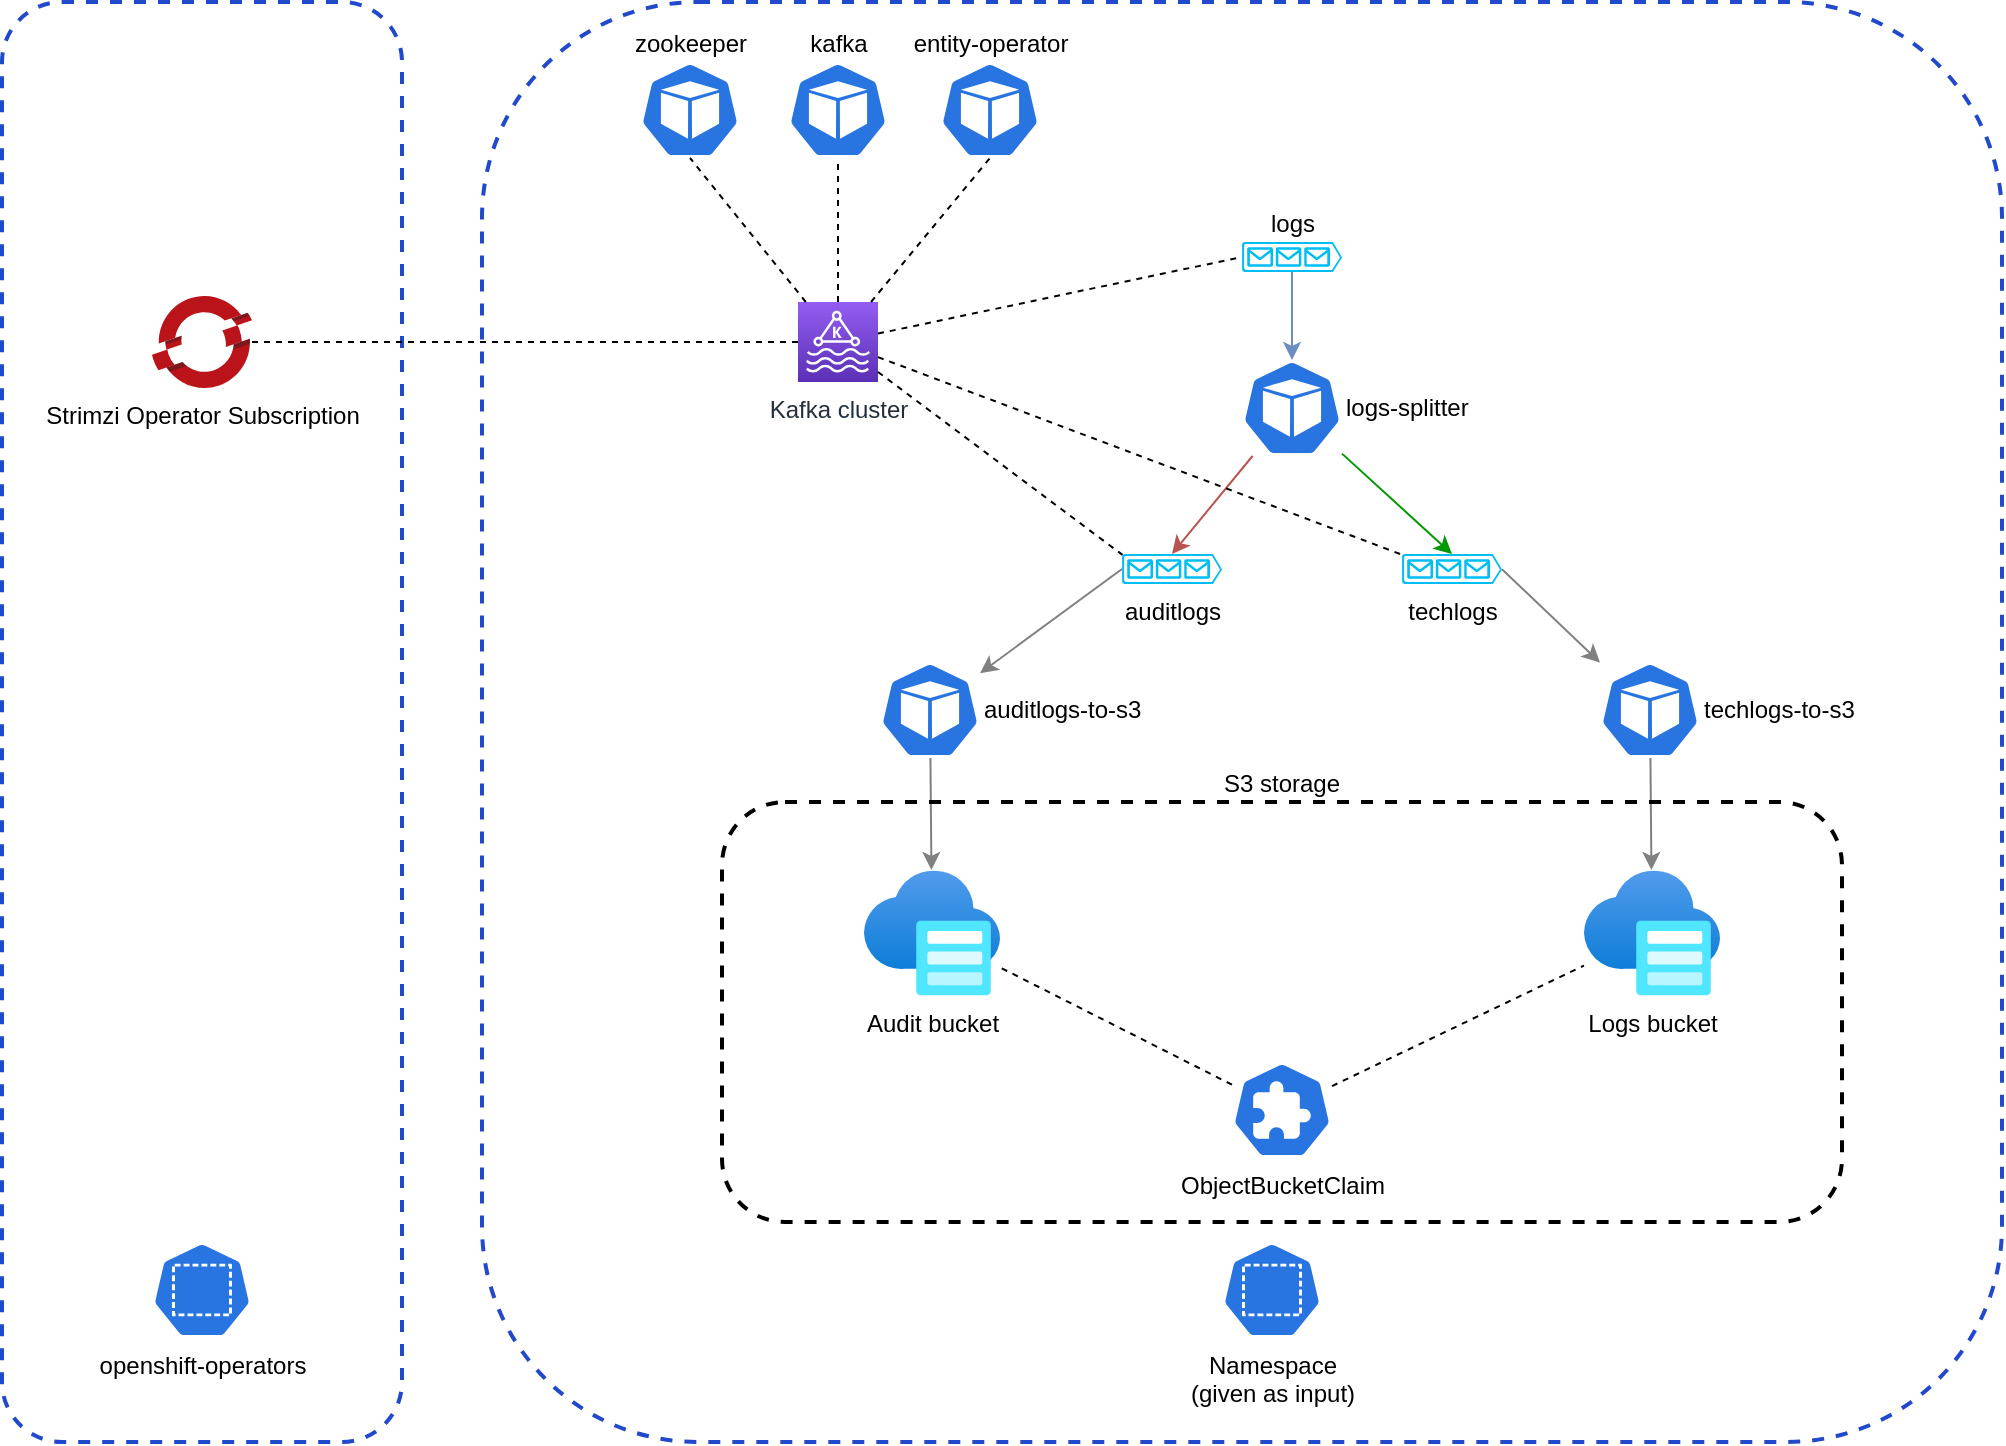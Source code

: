 <mxfile>
    <diagram id="rcchfGlQ937ymCjMm946" name="workflow">
        <mxGraphModel dx="1445" dy="1071" grid="1" gridSize="10" guides="1" tooltips="1" connect="1" arrows="1" fold="1" page="1" pageScale="1" pageWidth="1600" pageHeight="900" math="0" shadow="0">
            <root>
                <mxCell id="0"/>
                <mxCell id="1" parent="0"/>
                <mxCell id="j3koe2UHeWF3plf01AAe-3" value="logs" style="verticalLabelPosition=top;html=1;verticalAlign=bottom;align=center;strokeColor=none;fillColor=#00BEF2;shape=mxgraph.azure.queue_generic;pointerEvents=1;labelPosition=center;" parent="1" vertex="1">
                    <mxGeometry x="860" y="1000" width="50" height="15" as="geometry"/>
                </mxCell>
                <mxCell id="j3koe2UHeWF3plf01AAe-4" value="auditlogs" style="verticalLabelPosition=bottom;html=1;verticalAlign=top;align=center;strokeColor=none;fillColor=#00BEF2;shape=mxgraph.azure.queue_generic;pointerEvents=1;" parent="1" vertex="1">
                    <mxGeometry x="800" y="1156" width="50" height="15" as="geometry"/>
                </mxCell>
                <mxCell id="j3koe2UHeWF3plf01AAe-8" value="Audit bucket" style="aspect=fixed;html=1;points=[];align=center;image;fontSize=12;image=img/lib/azure2/storage/Azure_HCP_Cache.svg;hachureGap=4;pointerEvents=0;dashed=1;strokeColor=#66CC00;strokeWidth=2;fillColor=none;" parent="1" vertex="1">
                    <mxGeometry x="671" y="1314" width="68" height="63" as="geometry"/>
                </mxCell>
                <mxCell id="j3koe2UHeWF3plf01AAe-9" value="Logs bucket" style="aspect=fixed;html=1;points=[];align=center;image;fontSize=12;image=img/lib/azure2/storage/Azure_HCP_Cache.svg;hachureGap=4;pointerEvents=0;dashed=1;strokeColor=#66CC00;strokeWidth=2;fillColor=none;" parent="1" vertex="1">
                    <mxGeometry x="1031" y="1314" width="68" height="63" as="geometry"/>
                </mxCell>
                <mxCell id="j3koe2UHeWF3plf01AAe-40" value="logs-splitter" style="sketch=0;html=1;dashed=0;whitespace=wrap;fillColor=#2875E2;strokeColor=#ffffff;points=[[0.005,0.63,0],[0.1,0.2,0],[0.9,0.2,0],[0.5,0,0],[0.995,0.63,0],[0.72,0.99,0],[0.5,1,0],[0.28,0.99,0]];shape=mxgraph.kubernetes.icon;prIcon=pod;labelPosition=right;verticalLabelPosition=middle;align=left;verticalAlign=middle;horizontal=1;" parent="1" vertex="1">
                    <mxGeometry x="860" y="1059" width="50" height="48" as="geometry"/>
                </mxCell>
                <mxCell id="j3koe2UHeWF3plf01AAe-41" value="" style="endArrow=classic;html=1;rounded=0;strokeColor=#6c8ebf;exitX=0.5;exitY=1;exitDx=0;exitDy=0;exitPerimeter=0;fillColor=#dae8fc;" parent="1" source="j3koe2UHeWF3plf01AAe-3" target="j3koe2UHeWF3plf01AAe-40" edge="1">
                    <mxGeometry width="50" height="50" relative="1" as="geometry">
                        <mxPoint x="600" y="1116" as="sourcePoint"/>
                        <mxPoint x="820" y="1116.0" as="targetPoint"/>
                    </mxGeometry>
                </mxCell>
                <mxCell id="j3koe2UHeWF3plf01AAe-51" value="techlogs" style="verticalLabelPosition=bottom;html=1;verticalAlign=top;align=center;strokeColor=none;fillColor=#00BEF2;shape=mxgraph.azure.queue_generic;pointerEvents=1;" parent="1" vertex="1">
                    <mxGeometry x="940" y="1156" width="50" height="15" as="geometry"/>
                </mxCell>
                <mxCell id="j3koe2UHeWF3plf01AAe-52" value="" style="endArrow=classic;html=1;rounded=0;strokeColor=#B85450;entryX=0.5;entryY=0;entryDx=0;entryDy=0;entryPerimeter=0;" parent="1" source="j3koe2UHeWF3plf01AAe-40" target="j3koe2UHeWF3plf01AAe-4" edge="1">
                    <mxGeometry width="50" height="50" relative="1" as="geometry">
                        <mxPoint x="720" y="1026" as="sourcePoint"/>
                        <mxPoint x="770" y="976" as="targetPoint"/>
                    </mxGeometry>
                </mxCell>
                <mxCell id="j3koe2UHeWF3plf01AAe-53" value="" style="endArrow=classic;html=1;rounded=0;strokeColor=#009900;entryX=0.5;entryY=0;entryDx=0;entryDy=0;entryPerimeter=0;" parent="1" source="j3koe2UHeWF3plf01AAe-40" target="j3koe2UHeWF3plf01AAe-51" edge="1">
                    <mxGeometry width="50" height="50" relative="1" as="geometry">
                        <mxPoint x="910" y="1002.79" as="sourcePoint"/>
                        <mxPoint x="980" y="1002.679" as="targetPoint"/>
                    </mxGeometry>
                </mxCell>
                <mxCell id="j3koe2UHeWF3plf01AAe-61" value="auditlogs-to-s3" style="sketch=0;html=1;dashed=0;whitespace=wrap;fillColor=#2875E2;strokeColor=#ffffff;points=[[0.005,0.63,0],[0.1,0.2,0],[0.9,0.2,0],[0.5,0,0],[0.995,0.63,0],[0.72,0.99,0],[0.5,1,0],[0.28,0.99,0]];shape=mxgraph.kubernetes.icon;prIcon=pod;labelPosition=right;verticalLabelPosition=middle;align=left;verticalAlign=middle;horizontal=1;" parent="1" vertex="1">
                    <mxGeometry x="679" y="1210" width="50" height="48" as="geometry"/>
                </mxCell>
                <mxCell id="j3koe2UHeWF3plf01AAe-62" value="" style="endArrow=classic;html=1;rounded=0;strokeColor=#808080;" parent="1" source="j3koe2UHeWF3plf01AAe-61" target="j3koe2UHeWF3plf01AAe-8" edge="1">
                    <mxGeometry width="50" height="50" relative="1" as="geometry">
                        <mxPoint x="390" y="1160" as="sourcePoint"/>
                        <mxPoint x="440" y="1110" as="targetPoint"/>
                    </mxGeometry>
                </mxCell>
                <mxCell id="j3koe2UHeWF3plf01AAe-63" value="" style="endArrow=classic;html=1;rounded=0;strokeColor=#808080;exitX=0;exitY=0.5;exitDx=0;exitDy=0;exitPerimeter=0;" parent="1" source="j3koe2UHeWF3plf01AAe-4" target="j3koe2UHeWF3plf01AAe-61" edge="1">
                    <mxGeometry width="50" height="50" relative="1" as="geometry">
                        <mxPoint x="450" y="1030" as="sourcePoint"/>
                        <mxPoint x="500" y="980" as="targetPoint"/>
                    </mxGeometry>
                </mxCell>
                <mxCell id="j3koe2UHeWF3plf01AAe-64" value="techlogs-to-s3" style="sketch=0;html=1;dashed=0;whitespace=wrap;fillColor=#2875E2;strokeColor=#ffffff;points=[[0.005,0.63,0],[0.1,0.2,0],[0.9,0.2,0],[0.5,0,0],[0.995,0.63,0],[0.72,0.99,0],[0.5,1,0],[0.28,0.99,0]];shape=mxgraph.kubernetes.icon;prIcon=pod;labelPosition=right;verticalLabelPosition=middle;align=left;verticalAlign=middle;horizontal=1;" parent="1" vertex="1">
                    <mxGeometry x="1039" y="1210" width="50" height="48" as="geometry"/>
                </mxCell>
                <mxCell id="j3koe2UHeWF3plf01AAe-65" value="" style="endArrow=classic;html=1;rounded=0;strokeColor=#808080;" parent="1" source="j3koe2UHeWF3plf01AAe-64" target="j3koe2UHeWF3plf01AAe-9" edge="1">
                    <mxGeometry width="50" height="50" relative="1" as="geometry">
                        <mxPoint x="1373" y="1220" as="sourcePoint"/>
                        <mxPoint x="1423" y="1170" as="targetPoint"/>
                    </mxGeometry>
                </mxCell>
                <mxCell id="j3koe2UHeWF3plf01AAe-66" value="" style="endArrow=classic;html=1;rounded=0;strokeColor=#808080;exitX=1;exitY=0.51;exitDx=0;exitDy=0;exitPerimeter=0;" parent="1" source="j3koe2UHeWF3plf01AAe-51" target="j3koe2UHeWF3plf01AAe-64" edge="1">
                    <mxGeometry width="50" height="50" relative="1" as="geometry">
                        <mxPoint x="950" y="1240" as="sourcePoint"/>
                        <mxPoint x="1000" y="1190" as="targetPoint"/>
                    </mxGeometry>
                </mxCell>
                <mxCell id="j3koe2UHeWF3plf01AAe-73" value="S3 storage" style="rounded=1;whiteSpace=wrap;html=1;labelBackgroundColor=none;dashed=1;fillColor=none;strokeWidth=2;labelPosition=center;verticalLabelPosition=top;align=center;verticalAlign=bottom;" parent="1" vertex="1">
                    <mxGeometry x="600" y="1280" width="560" height="210" as="geometry"/>
                </mxCell>
                <mxCell id="3" value="Strimzi Operator Subscription" style="sketch=0;aspect=fixed;html=1;points=[];align=center;image;fontSize=12;image=img/lib/mscae/OpenShift.svg;" vertex="1" parent="1">
                    <mxGeometry x="315" y="1027" width="50" height="46" as="geometry"/>
                </mxCell>
                <mxCell id="4" value="Kafka cluster" style="sketch=0;points=[[0,0,0],[0.25,0,0],[0.5,0,0],[0.75,0,0],[1,0,0],[0,1,0],[0.25,1,0],[0.5,1,0],[0.75,1,0],[1,1,0],[0,0.25,0],[0,0.5,0],[0,0.75,0],[1,0.25,0],[1,0.5,0],[1,0.75,0]];outlineConnect=0;fontColor=#232F3E;gradientColor=#945DF2;gradientDirection=north;fillColor=#5A30B5;strokeColor=#ffffff;dashed=0;verticalLabelPosition=bottom;verticalAlign=top;align=center;html=1;fontSize=12;fontStyle=0;aspect=fixed;shape=mxgraph.aws4.resourceIcon;resIcon=mxgraph.aws4.managed_streaming_for_kafka;" vertex="1" parent="1">
                    <mxGeometry x="638" y="1030" width="40" height="40" as="geometry"/>
                </mxCell>
                <mxCell id="5" value="Namespace&lt;br&gt;(given as input)" style="sketch=0;html=1;dashed=0;whitespace=wrap;fillColor=#2875E2;strokeColor=#ffffff;points=[[0.005,0.63,0],[0.1,0.2,0],[0.9,0.2,0],[0.5,0,0],[0.995,0.63,0],[0.72,0.99,0],[0.5,1,0],[0.28,0.99,0]];shape=mxgraph.kubernetes.icon;prIcon=ns;labelPosition=center;verticalLabelPosition=bottom;align=center;verticalAlign=top;" vertex="1" parent="1">
                    <mxGeometry x="850" y="1500" width="50" height="48" as="geometry"/>
                </mxCell>
                <mxCell id="6" value="openshift-operators" style="sketch=0;html=1;dashed=0;whitespace=wrap;fillColor=#2875E2;strokeColor=#ffffff;points=[[0.005,0.63,0],[0.1,0.2,0],[0.9,0.2,0],[0.5,0,0],[0.995,0.63,0],[0.72,0.99,0],[0.5,1,0],[0.28,0.99,0]];shape=mxgraph.kubernetes.icon;prIcon=ns;labelPosition=center;verticalLabelPosition=bottom;align=center;verticalAlign=top;" vertex="1" parent="1">
                    <mxGeometry x="315" y="1500" width="50" height="48" as="geometry"/>
                </mxCell>
                <mxCell id="7" value="" style="rounded=1;whiteSpace=wrap;html=1;labelBackgroundColor=none;dashed=1;fillColor=none;strokeWidth=2;labelPosition=center;verticalLabelPosition=top;align=center;verticalAlign=bottom;fontColor=#2149CC;strokeColor=#2149CC;" vertex="1" parent="1">
                    <mxGeometry x="480" y="880" width="760" height="720" as="geometry"/>
                </mxCell>
                <mxCell id="8" value="" style="rounded=1;whiteSpace=wrap;html=1;labelBackgroundColor=none;dashed=1;fillColor=none;strokeWidth=2;labelPosition=center;verticalLabelPosition=top;align=center;verticalAlign=bottom;fontColor=#2149CC;strokeColor=#2149CC;" vertex="1" parent="1">
                    <mxGeometry x="240" y="880" width="200" height="720" as="geometry"/>
                </mxCell>
                <mxCell id="9" value="zookeeper" style="sketch=0;html=1;dashed=0;whitespace=wrap;fillColor=#2875E2;strokeColor=#ffffff;points=[[0.005,0.63,0],[0.1,0.2,0],[0.9,0.2,0],[0.5,0,0],[0.995,0.63,0],[0.72,0.99,0],[0.5,1,0],[0.28,0.99,0]];shape=mxgraph.kubernetes.icon;prIcon=pod;labelPosition=center;verticalLabelPosition=top;align=center;verticalAlign=bottom;horizontal=1;" vertex="1" parent="1">
                    <mxGeometry x="559" y="910" width="50" height="48" as="geometry"/>
                </mxCell>
                <mxCell id="10" value="kafka" style="sketch=0;html=1;dashed=0;whitespace=wrap;fillColor=#2875E2;strokeColor=#ffffff;points=[[0.005,0.63,0],[0.1,0.2,0],[0.9,0.2,0],[0.5,0,0],[0.995,0.63,0],[0.72,0.99,0],[0.5,1,0],[0.28,0.99,0]];shape=mxgraph.kubernetes.icon;prIcon=pod;labelPosition=center;verticalLabelPosition=top;align=center;verticalAlign=bottom;horizontal=1;" vertex="1" parent="1">
                    <mxGeometry x="633" y="910" width="50" height="48" as="geometry"/>
                </mxCell>
                <mxCell id="11" value="entity-operator" style="sketch=0;html=1;dashed=0;whitespace=wrap;fillColor=#2875E2;strokeColor=#ffffff;points=[[0.005,0.63,0],[0.1,0.2,0],[0.9,0.2,0],[0.5,0,0],[0.995,0.63,0],[0.72,0.99,0],[0.5,1,0],[0.28,0.99,0]];shape=mxgraph.kubernetes.icon;prIcon=pod;labelPosition=center;verticalLabelPosition=top;align=center;verticalAlign=bottom;horizontal=1;" vertex="1" parent="1">
                    <mxGeometry x="709" y="910" width="50" height="48" as="geometry"/>
                </mxCell>
                <mxCell id="12" value="" style="endArrow=none;dashed=1;html=1;fontColor=#2149CC;entryX=0.5;entryY=1;entryDx=0;entryDy=0;entryPerimeter=0;" edge="1" parent="1" source="4" target="9">
                    <mxGeometry width="50" height="50" relative="1" as="geometry">
                        <mxPoint x="678" y="880" as="sourcePoint"/>
                        <mxPoint x="728" y="830" as="targetPoint"/>
                    </mxGeometry>
                </mxCell>
                <mxCell id="13" value="" style="endArrow=none;dashed=1;html=1;fontColor=#2149CC;entryX=0.5;entryY=1;entryDx=0;entryDy=0;entryPerimeter=0;" edge="1" parent="1" source="4" target="10">
                    <mxGeometry width="50" height="50" relative="1" as="geometry">
                        <mxPoint x="578" y="900" as="sourcePoint"/>
                        <mxPoint x="628" y="850" as="targetPoint"/>
                    </mxGeometry>
                </mxCell>
                <mxCell id="14" value="" style="endArrow=none;dashed=1;html=1;fontColor=#2149CC;entryX=0.5;entryY=1;entryDx=0;entryDy=0;entryPerimeter=0;" edge="1" parent="1" source="4" target="11">
                    <mxGeometry width="50" height="50" relative="1" as="geometry">
                        <mxPoint x="438" y="840" as="sourcePoint"/>
                        <mxPoint x="488" y="790" as="targetPoint"/>
                    </mxGeometry>
                </mxCell>
                <mxCell id="15" value="" style="endArrow=none;dashed=1;html=1;fontColor=#2149CC;" edge="1" parent="1" source="3" target="4">
                    <mxGeometry width="50" height="50" relative="1" as="geometry">
                        <mxPoint x="340" y="1000" as="sourcePoint"/>
                        <mxPoint x="390" y="950" as="targetPoint"/>
                    </mxGeometry>
                </mxCell>
                <mxCell id="18" value="" style="endArrow=none;dashed=1;html=1;fontColor=#2149CC;entryX=0;entryY=0.5;entryDx=0;entryDy=0;entryPerimeter=0;" edge="1" parent="1" source="4" target="j3koe2UHeWF3plf01AAe-3">
                    <mxGeometry width="50" height="50" relative="1" as="geometry">
                        <mxPoint x="650" y="1090" as="sourcePoint"/>
                        <mxPoint x="700" y="1040" as="targetPoint"/>
                    </mxGeometry>
                </mxCell>
                <mxCell id="19" value="" style="endArrow=none;dashed=1;html=1;fontColor=#2149CC;entryX=0.005;entryY=0.03;entryDx=0;entryDy=0;entryPerimeter=0;" edge="1" parent="1" source="4" target="j3koe2UHeWF3plf01AAe-4">
                    <mxGeometry width="50" height="50" relative="1" as="geometry">
                        <mxPoint x="710" y="1120" as="sourcePoint"/>
                        <mxPoint x="760" y="1070" as="targetPoint"/>
                    </mxGeometry>
                </mxCell>
                <mxCell id="20" value="" style="endArrow=none;dashed=1;html=1;fontColor=#2149CC;entryX=0.005;entryY=0.03;entryDx=0;entryDy=0;entryPerimeter=0;" edge="1" parent="1" source="4" target="j3koe2UHeWF3plf01AAe-51">
                    <mxGeometry width="50" height="50" relative="1" as="geometry">
                        <mxPoint x="560" y="1220" as="sourcePoint"/>
                        <mxPoint x="610" y="1170" as="targetPoint"/>
                    </mxGeometry>
                </mxCell>
                <mxCell id="22" value="&lt;span style=&quot;background-color: rgb(255, 255, 255);&quot;&gt;ObjectBucketClaim&lt;/span&gt;" style="sketch=0;html=1;dashed=0;whitespace=wrap;fillColor=#2875E2;strokeColor=#ffffff;points=[[0.005,0.63,0],[0.1,0.2,0],[0.9,0.2,0],[0.5,0,0],[0.995,0.63,0],[0.72,0.99,0],[0.5,1,0],[0.28,0.99,0]];shape=mxgraph.kubernetes.icon;prIcon=crd;fontColor=#000000;labelPosition=center;verticalLabelPosition=bottom;align=center;verticalAlign=top;" vertex="1" parent="1">
                    <mxGeometry x="855" y="1410" width="50" height="48" as="geometry"/>
                </mxCell>
                <mxCell id="23" value="" style="endArrow=none;dashed=1;html=1;fontColor=#2149CC;" edge="1" parent="1" source="22" target="j3koe2UHeWF3plf01AAe-9">
                    <mxGeometry width="50" height="50" relative="1" as="geometry">
                        <mxPoint x="901" y="1385.849" as="sourcePoint"/>
                        <mxPoint x="1321" y="1318" as="targetPoint"/>
                    </mxGeometry>
                </mxCell>
                <mxCell id="24" value="" style="endArrow=none;dashed=1;html=1;fontColor=#2149CC;" edge="1" parent="1" source="22" target="j3koe2UHeWF3plf01AAe-8">
                    <mxGeometry width="50" height="50" relative="1" as="geometry">
                        <mxPoint x="851" y="1385.202" as="sourcePoint"/>
                        <mxPoint x="891" y="1438" as="targetPoint"/>
                    </mxGeometry>
                </mxCell>
            </root>
        </mxGraphModel>
    </diagram>
</mxfile>